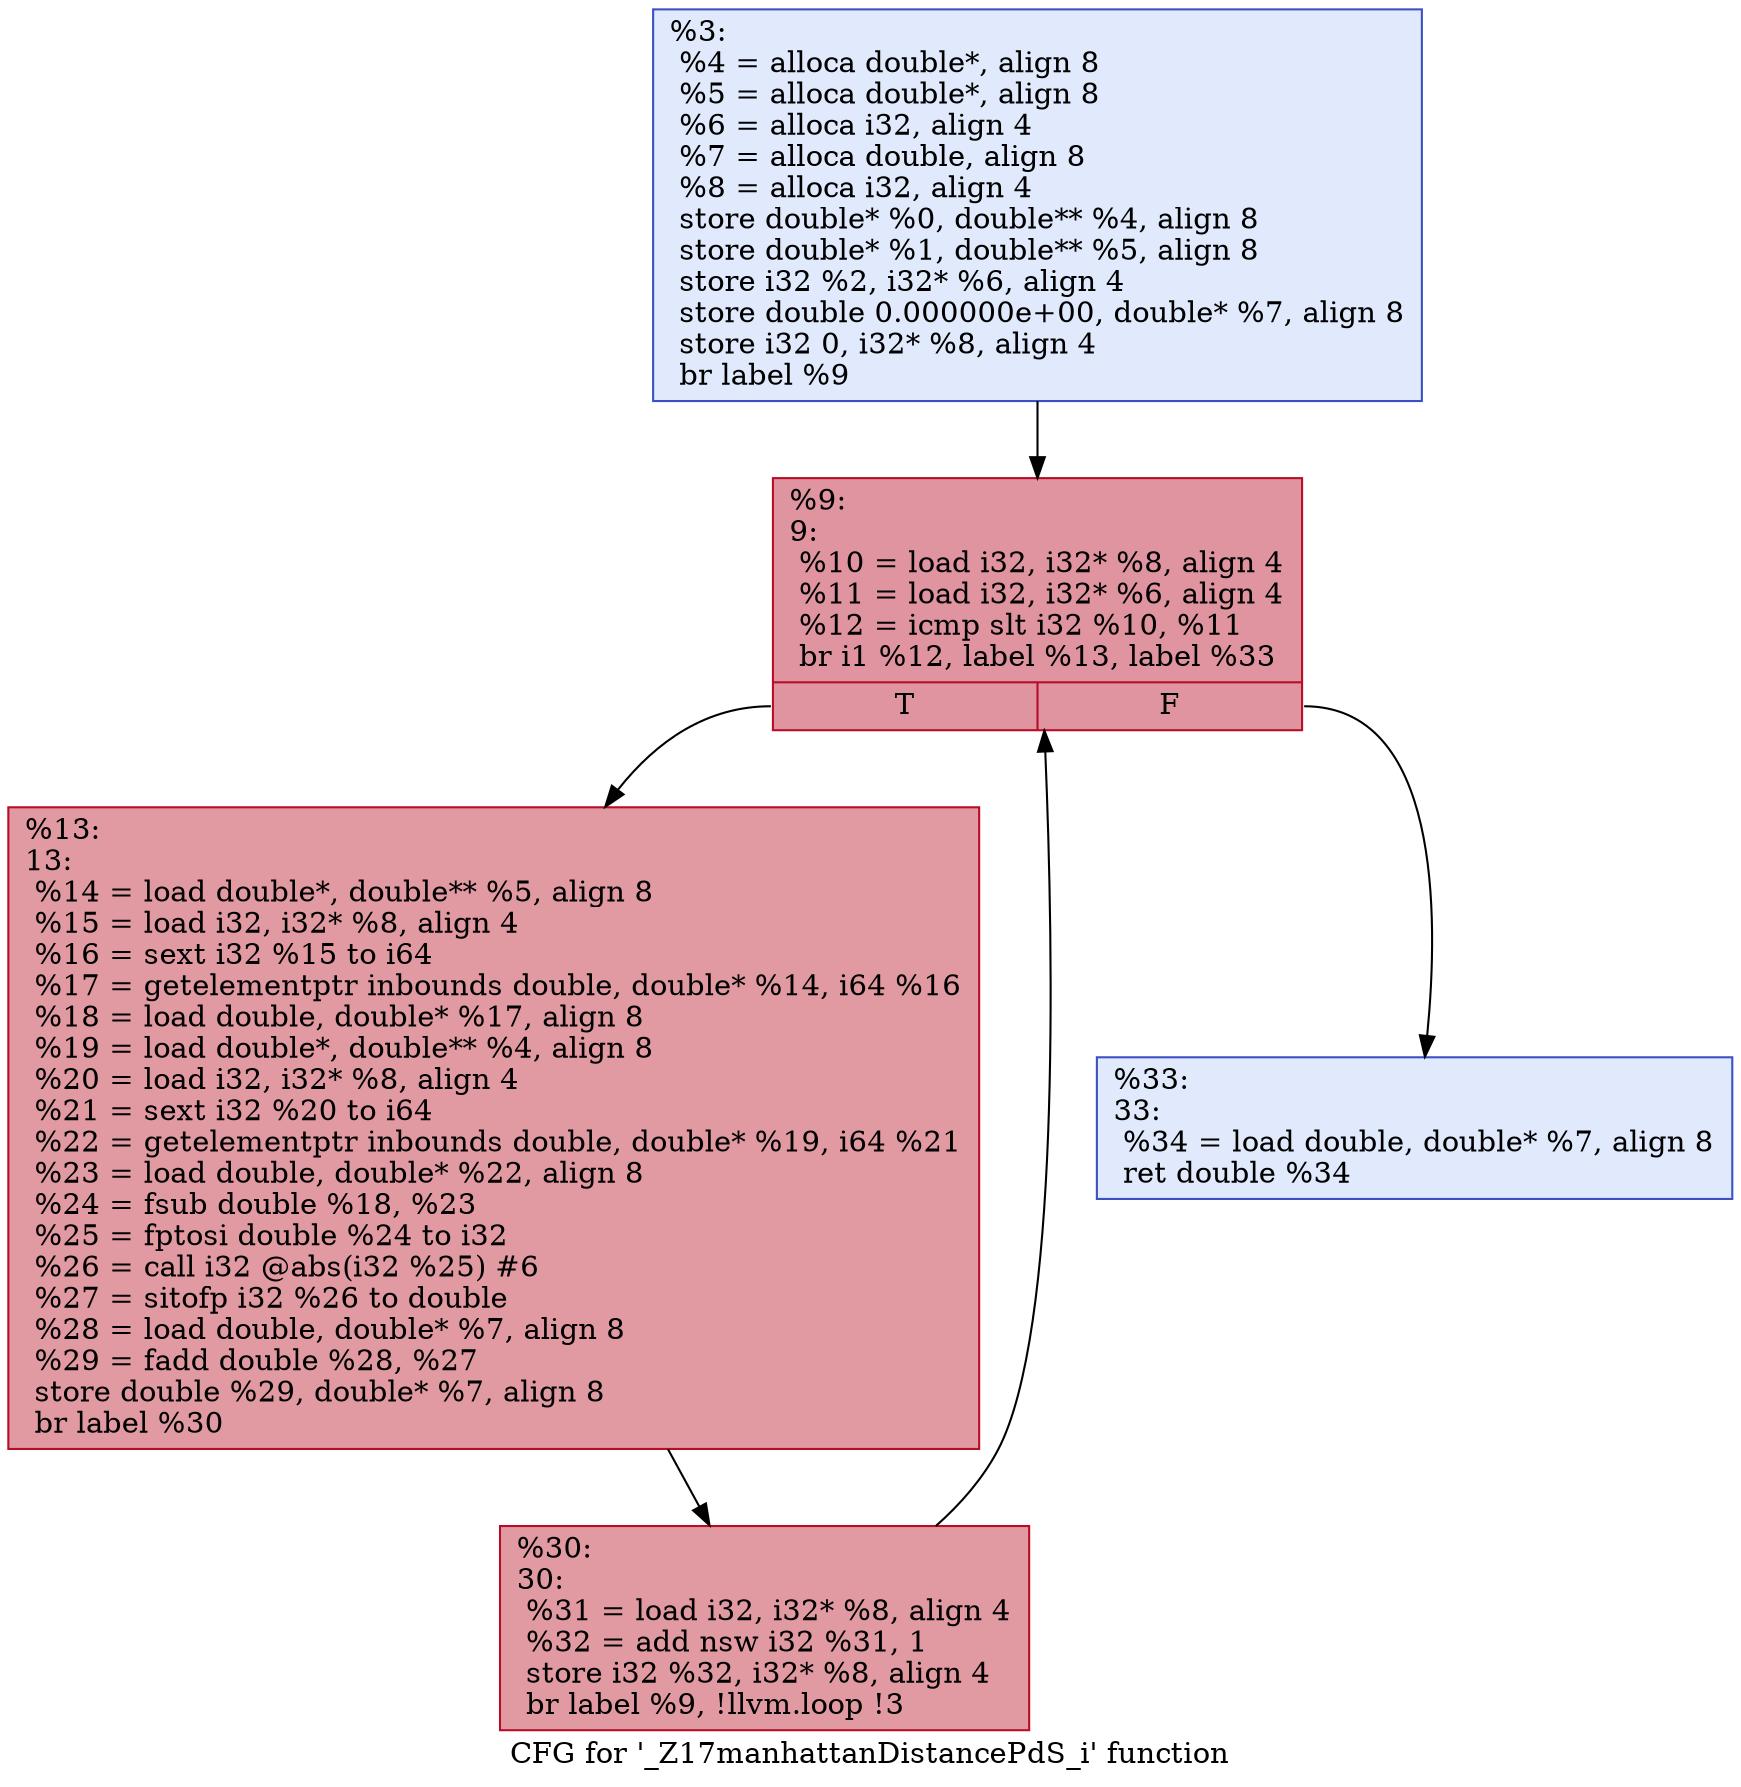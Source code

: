 digraph "CFG for '_Z17manhattanDistancePdS_i' function" {
	label="CFG for '_Z17manhattanDistancePdS_i' function";

	Node0x2a7a5e526a0 [shape=record,color="#3d50c3ff", style=filled, fillcolor="#b9d0f970",label="{%3:\l  %4 = alloca double*, align 8\l  %5 = alloca double*, align 8\l  %6 = alloca i32, align 4\l  %7 = alloca double, align 8\l  %8 = alloca i32, align 4\l  store double* %0, double** %4, align 8\l  store double* %1, double** %5, align 8\l  store i32 %2, i32* %6, align 4\l  store double 0.000000e+00, double* %7, align 8\l  store i32 0, i32* %8, align 4\l  br label %9\l}"];
	Node0x2a7a5e526a0 -> Node0x2a7a5e52830;
	Node0x2a7a5e52830 [shape=record,color="#b70d28ff", style=filled, fillcolor="#b70d2870",label="{%9:\l9:                                                \l  %10 = load i32, i32* %8, align 4\l  %11 = load i32, i32* %6, align 4\l  %12 = icmp slt i32 %10, %11\l  br i1 %12, label %13, label %33\l|{<s0>T|<s1>F}}"];
	Node0x2a7a5e52830:s0 -> Node0x2a7a5e50c10;
	Node0x2a7a5e52830:s1 -> Node0x2a7a5e50a30;
	Node0x2a7a5e50c10 [shape=record,color="#b70d28ff", style=filled, fillcolor="#bb1b2c70",label="{%13:\l13:                                               \l  %14 = load double*, double** %5, align 8\l  %15 = load i32, i32* %8, align 4\l  %16 = sext i32 %15 to i64\l  %17 = getelementptr inbounds double, double* %14, i64 %16\l  %18 = load double, double* %17, align 8\l  %19 = load double*, double** %4, align 8\l  %20 = load i32, i32* %8, align 4\l  %21 = sext i32 %20 to i64\l  %22 = getelementptr inbounds double, double* %19, i64 %21\l  %23 = load double, double* %22, align 8\l  %24 = fsub double %18, %23\l  %25 = fptosi double %24 to i32\l  %26 = call i32 @abs(i32 %25) #6\l  %27 = sitofp i32 %26 to double\l  %28 = load double, double* %7, align 8\l  %29 = fadd double %28, %27\l  store double %29, double* %7, align 8\l  br label %30\l}"];
	Node0x2a7a5e50c10 -> Node0x2a7a5e509e0;
	Node0x2a7a5e509e0 [shape=record,color="#b70d28ff", style=filled, fillcolor="#bb1b2c70",label="{%30:\l30:                                               \l  %31 = load i32, i32* %8, align 4\l  %32 = add nsw i32 %31, 1\l  store i32 %32, i32* %8, align 4\l  br label %9, !llvm.loop !3\l}"];
	Node0x2a7a5e509e0 -> Node0x2a7a5e52830;
	Node0x2a7a5e50a30 [shape=record,color="#3d50c3ff", style=filled, fillcolor="#b9d0f970",label="{%33:\l33:                                               \l  %34 = load double, double* %7, align 8\l  ret double %34\l}"];
}
